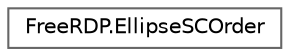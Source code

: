 digraph "Graphical Class Hierarchy"
{
 // LATEX_PDF_SIZE
  bgcolor="transparent";
  edge [fontname=Helvetica,fontsize=10,labelfontname=Helvetica,labelfontsize=10];
  node [fontname=Helvetica,fontsize=10,shape=box,height=0.2,width=0.4];
  rankdir="LR";
  Node0 [id="Node000000",label="FreeRDP.EllipseSCOrder",height=0.2,width=0.4,color="grey40", fillcolor="white", style="filled",URL="$struct_free_r_d_p_1_1_ellipse_s_c_order.html",tooltip=" "];
}
